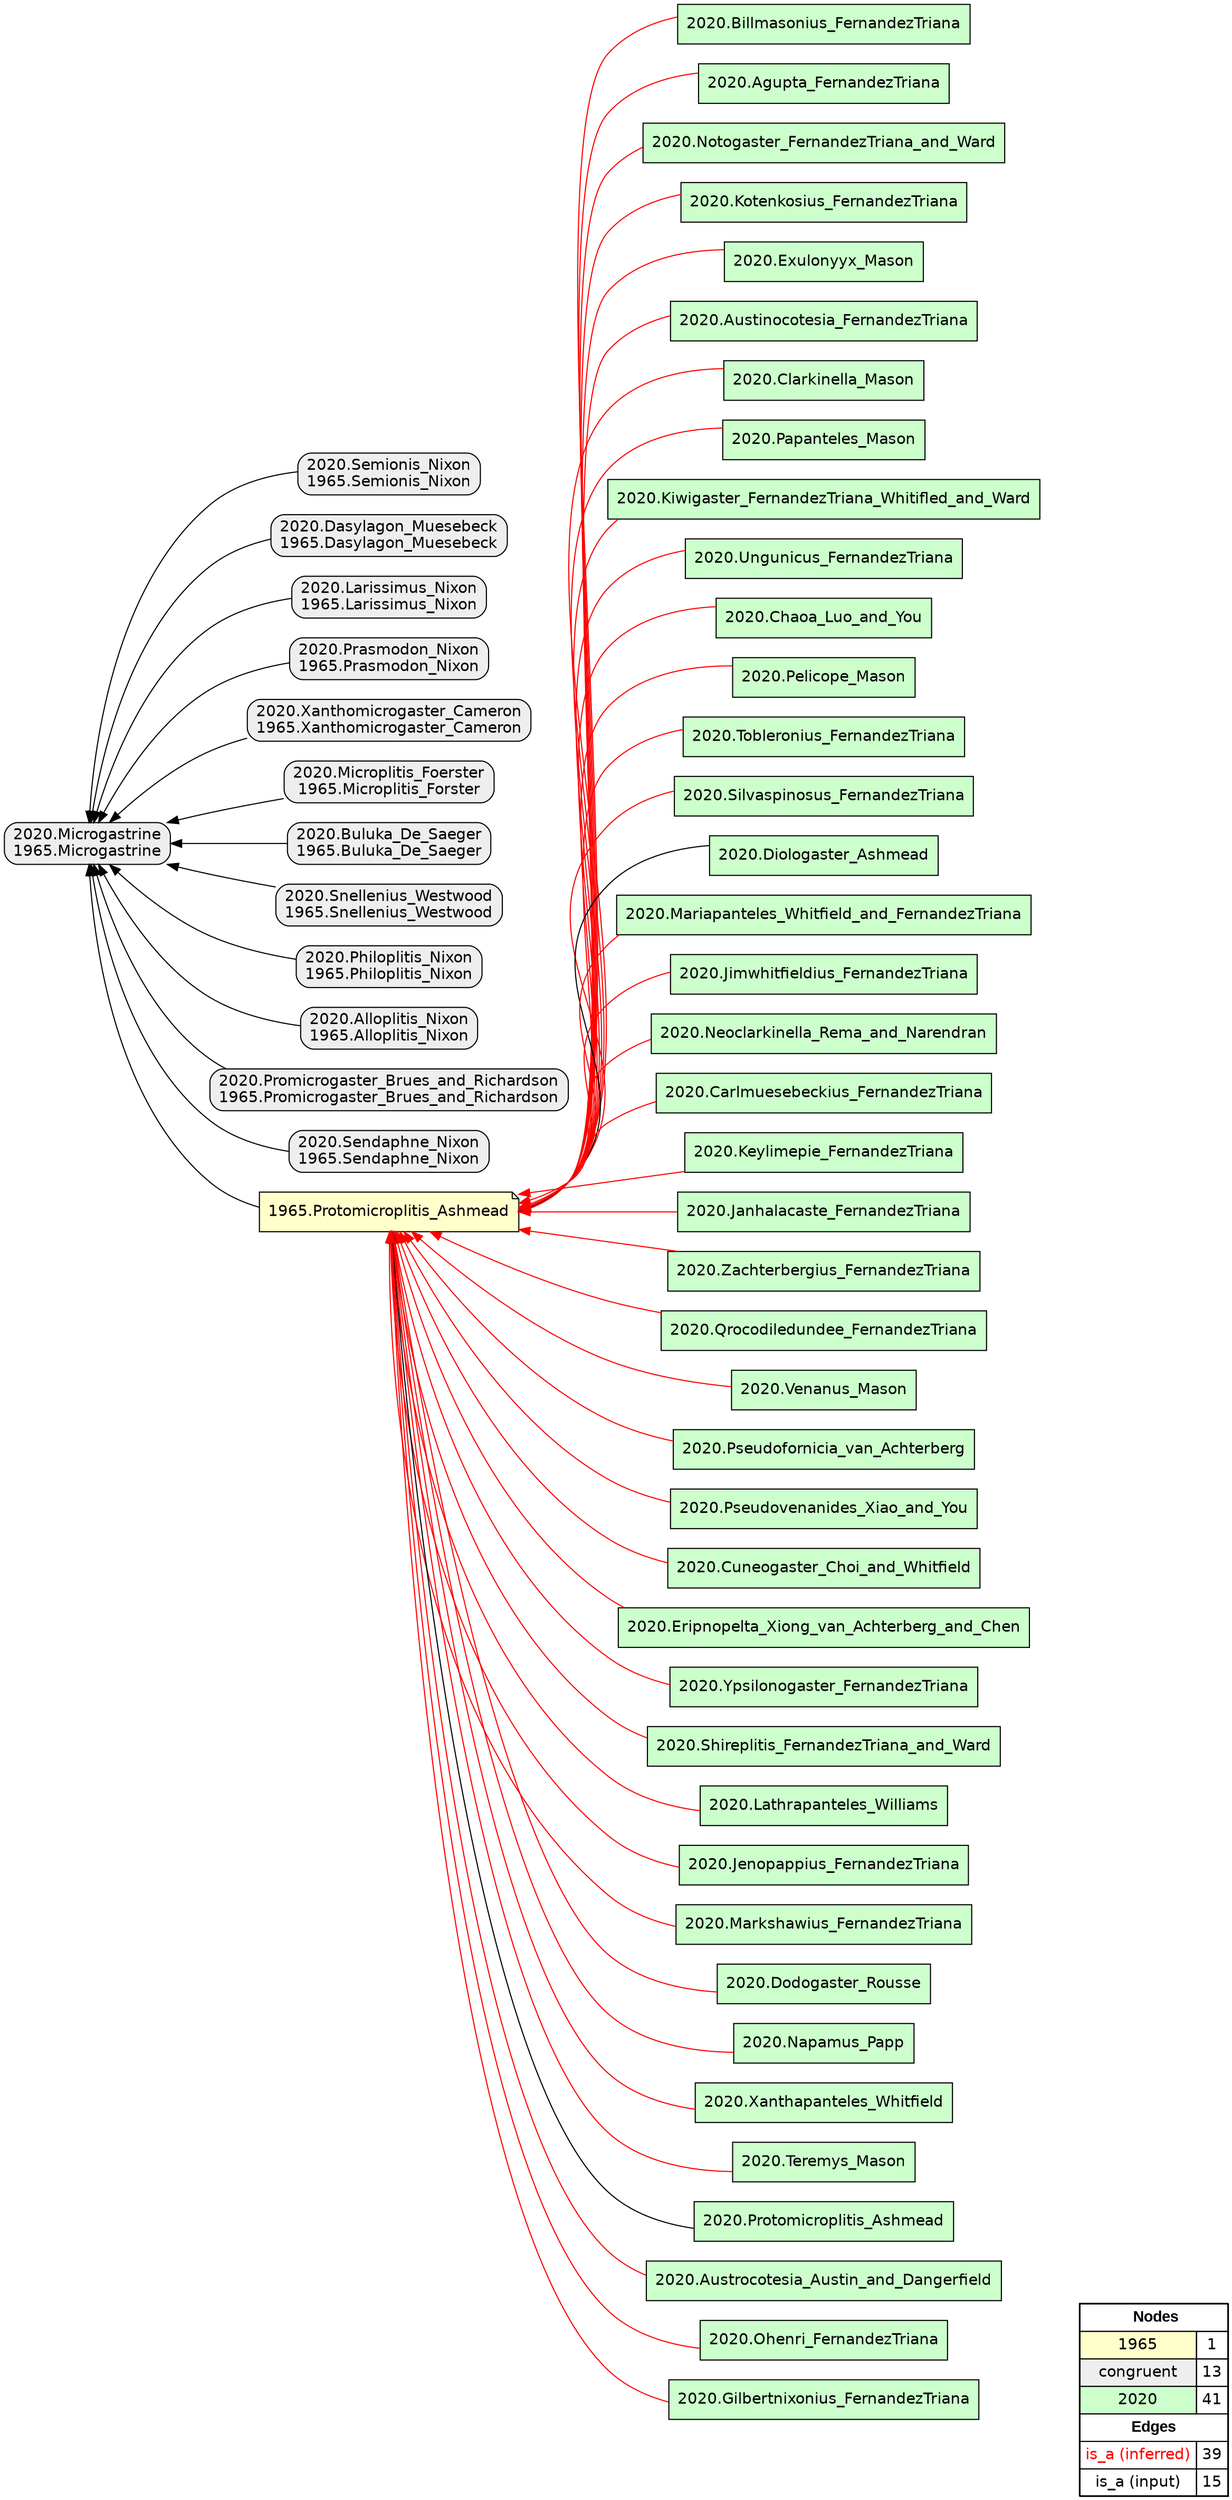 digraph{
rankdir=RL
node[shape=note style=filled fillcolor="#FFFFCC" fontname="helvetica"] 
"1965.Protomicroplitis_Ashmead"
node[shape=box style="filled,rounded" fillcolor="#EEEEEE" fontname="helvetica"] 
"2020.Semionis_Nixon\n1965.Semionis_Nixon"
"2020.Microgastrine\n1965.Microgastrine"
"2020.Dasylagon_Muesebeck\n1965.Dasylagon_Muesebeck"
"2020.Larissimus_Nixon\n1965.Larissimus_Nixon"
"2020.Prasmodon_Nixon\n1965.Prasmodon_Nixon"
"2020.Xanthomicrogaster_Cameron\n1965.Xanthomicrogaster_Cameron"
"2020.Microplitis_Foerster\n1965.Microplitis_Forster"
"2020.Buluka_De_Saeger\n1965.Buluka_De_Saeger"
"2020.Snellenius_Westwood\n1965.Snellenius_Westwood"
"2020.Philoplitis_Nixon\n1965.Philoplitis_Nixon"
"2020.Alloplitis_Nixon\n1965.Alloplitis_Nixon"
"2020.Promicrogaster_Brues_and_Richardson\n1965.Promicrogaster_Brues_and_Richardson"
"2020.Sendaphne_Nixon\n1965.Sendaphne_Nixon"
node[shape=box style=filled fillcolor="#CCFFCC" fontname="helvetica"] 
"2020.Billmasonius_FernandezTriana"
"2020.Agupta_FernandezTriana"
"2020.Notogaster_FernandezTriana_and_Ward"
"2020.Kotenkosius_FernandezTriana"
"2020.Exulonyyx_Mason"
"2020.Austinocotesia_FernandezTriana"
"2020.Clarkinella_Mason"
"2020.Papanteles_Mason"
"2020.Kiwigaster_FernandezTriana_Whitifled_and_Ward"
"2020.Ungunicus_FernandezTriana"
"2020.Chaoa_Luo_and_You"
"2020.Pelicope_Mason"
"2020.Tobleronius_FernandezTriana"
"2020.Silvaspinosus_FernandezTriana"
"2020.Diologaster_Ashmead"
"2020.Mariapanteles_Whitfield_and_FernandezTriana"
"2020.Jimwhitfieldius_FernandezTriana"
"2020.Neoclarkinella_Rema_and_Narendran"
"2020.Carlmuesebeckius_FernandezTriana"
"2020.Keylimepie_FernandezTriana"
"2020.Janhalacaste_FernandezTriana"
"2020.Zachterbergius_FernandezTriana"
"2020.Qrocodiledundee_FernandezTriana"
"2020.Venanus_Mason"
"2020.Pseudofornicia_van_Achterberg"
"2020.Pseudovenanides_Xiao_and_You"
"2020.Cuneogaster_Choi_and_Whitfield"
"2020.Eripnopelta_Xiong_van_Achterberg_and_Chen"
"2020.Ypsilonogaster_FernandezTriana"
"2020.Shireplitis_FernandezTriana_and_Ward"
"2020.Lathrapanteles_Williams"
"2020.Jenopappius_FernandezTriana"
"2020.Markshawius_FernandezTriana"
"2020.Dodogaster_Rousse"
"2020.Napamus_Papp"
"2020.Xanthapanteles_Whitfield"
"2020.Teremys_Mason"
"2020.Protomicroplitis_Ashmead"
"2020.Austrocotesia_Austin_and_Dangerfield"
"2020.Ohenri_FernandezTriana"
"2020.Gilbertnixonius_FernandezTriana"
edge[arrowhead=normal style=dotted color="#000000" constraint=true penwidth=1]
edge[arrowhead=normal style=solid color="#FF0000" constraint=true penwidth=1]
"2020.Ungunicus_FernandezTriana" -> "1965.Protomicroplitis_Ashmead"
"2020.Kotenkosius_FernandezTriana" -> "1965.Protomicroplitis_Ashmead"
"2020.Gilbertnixonius_FernandezTriana" -> "1965.Protomicroplitis_Ashmead"
"2020.Chaoa_Luo_and_You" -> "1965.Protomicroplitis_Ashmead"
"2020.Austinocotesia_FernandezTriana" -> "1965.Protomicroplitis_Ashmead"
"2020.Exulonyyx_Mason" -> "1965.Protomicroplitis_Ashmead"
"2020.Cuneogaster_Choi_and_Whitfield" -> "1965.Protomicroplitis_Ashmead"
"2020.Ohenri_FernandezTriana" -> "1965.Protomicroplitis_Ashmead"
"2020.Qrocodiledundee_FernandezTriana" -> "1965.Protomicroplitis_Ashmead"
"2020.Silvaspinosus_FernandezTriana" -> "1965.Protomicroplitis_Ashmead"
"2020.Shireplitis_FernandezTriana_and_Ward" -> "1965.Protomicroplitis_Ashmead"
"2020.Billmasonius_FernandezTriana" -> "1965.Protomicroplitis_Ashmead"
"2020.Teremys_Mason" -> "1965.Protomicroplitis_Ashmead"
"2020.Xanthapanteles_Whitfield" -> "1965.Protomicroplitis_Ashmead"
"2020.Jenopappius_FernandezTriana" -> "1965.Protomicroplitis_Ashmead"
"2020.Janhalacaste_FernandezTriana" -> "1965.Protomicroplitis_Ashmead"
"2020.Napamus_Papp" -> "1965.Protomicroplitis_Ashmead"
"2020.Keylimepie_FernandezTriana" -> "1965.Protomicroplitis_Ashmead"
"2020.Venanus_Mason" -> "1965.Protomicroplitis_Ashmead"
"2020.Austrocotesia_Austin_and_Dangerfield" -> "1965.Protomicroplitis_Ashmead"
"2020.Eripnopelta_Xiong_van_Achterberg_and_Chen" -> "1965.Protomicroplitis_Ashmead"
"2020.Zachterbergius_FernandezTriana" -> "1965.Protomicroplitis_Ashmead"
"2020.Papanteles_Mason" -> "1965.Protomicroplitis_Ashmead"
"2020.Kiwigaster_FernandezTriana_Whitifled_and_Ward" -> "1965.Protomicroplitis_Ashmead"
"2020.Lathrapanteles_Williams" -> "1965.Protomicroplitis_Ashmead"
"2020.Clarkinella_Mason" -> "1965.Protomicroplitis_Ashmead"
"2020.Pelicope_Mason" -> "1965.Protomicroplitis_Ashmead"
"2020.Pseudofornicia_van_Achterberg" -> "1965.Protomicroplitis_Ashmead"
"2020.Jimwhitfieldius_FernandezTriana" -> "1965.Protomicroplitis_Ashmead"
"2020.Ypsilonogaster_FernandezTriana" -> "1965.Protomicroplitis_Ashmead"
"2020.Markshawius_FernandezTriana" -> "1965.Protomicroplitis_Ashmead"
"2020.Dodogaster_Rousse" -> "1965.Protomicroplitis_Ashmead"
"2020.Notogaster_FernandezTriana_and_Ward" -> "1965.Protomicroplitis_Ashmead"
"2020.Pseudovenanides_Xiao_and_You" -> "1965.Protomicroplitis_Ashmead"
"2020.Mariapanteles_Whitfield_and_FernandezTriana" -> "1965.Protomicroplitis_Ashmead"
"2020.Carlmuesebeckius_FernandezTriana" -> "1965.Protomicroplitis_Ashmead"
"2020.Neoclarkinella_Rema_and_Narendran" -> "1965.Protomicroplitis_Ashmead"
"2020.Agupta_FernandezTriana" -> "1965.Protomicroplitis_Ashmead"
"2020.Tobleronius_FernandezTriana" -> "1965.Protomicroplitis_Ashmead"
edge[arrowhead=normal style=solid color="#000000" constraint=true penwidth=1]
"2020.Protomicroplitis_Ashmead" -> "1965.Protomicroplitis_Ashmead"
"2020.Alloplitis_Nixon\n1965.Alloplitis_Nixon" -> "2020.Microgastrine\n1965.Microgastrine"
"1965.Protomicroplitis_Ashmead" -> "2020.Microgastrine\n1965.Microgastrine"
"2020.Microplitis_Foerster\n1965.Microplitis_Forster" -> "2020.Microgastrine\n1965.Microgastrine"
"2020.Buluka_De_Saeger\n1965.Buluka_De_Saeger" -> "2020.Microgastrine\n1965.Microgastrine"
"2020.Prasmodon_Nixon\n1965.Prasmodon_Nixon" -> "2020.Microgastrine\n1965.Microgastrine"
"2020.Snellenius_Westwood\n1965.Snellenius_Westwood" -> "2020.Microgastrine\n1965.Microgastrine"
"2020.Philoplitis_Nixon\n1965.Philoplitis_Nixon" -> "2020.Microgastrine\n1965.Microgastrine"
"2020.Sendaphne_Nixon\n1965.Sendaphne_Nixon" -> "2020.Microgastrine\n1965.Microgastrine"
"2020.Promicrogaster_Brues_and_Richardson\n1965.Promicrogaster_Brues_and_Richardson" -> "2020.Microgastrine\n1965.Microgastrine"
"2020.Larissimus_Nixon\n1965.Larissimus_Nixon" -> "2020.Microgastrine\n1965.Microgastrine"
"2020.Diologaster_Ashmead" -> "1965.Protomicroplitis_Ashmead"
"2020.Xanthomicrogaster_Cameron\n1965.Xanthomicrogaster_Cameron" -> "2020.Microgastrine\n1965.Microgastrine"
"2020.Semionis_Nixon\n1965.Semionis_Nixon" -> "2020.Microgastrine\n1965.Microgastrine"
"2020.Dasylagon_Muesebeck\n1965.Dasylagon_Muesebeck" -> "2020.Microgastrine\n1965.Microgastrine"
node[shape=box] 
{rank=source Legend [fillcolor= white margin=0 label=< 
 <TABLE BORDER="0" CELLBORDER="1" CELLSPACING="0" CELLPADDING="4"> 
<TR> <TD COLSPAN="2"><font face="Arial Black"> Nodes</font></TD> </TR> 
<TR> 
 <TD bgcolor="#FFFFCC" fontname="helvetica">1965</TD> 
 <TD>1</TD> 
 </TR> 
<TR> 
 <TD bgcolor="#EEEEEE" fontname="helvetica">congruent</TD> 
 <TD>13</TD> 
 </TR> 
<TR> 
 <TD bgcolor="#CCFFCC" fontname="helvetica">2020</TD> 
 <TD>41</TD> 
 </TR> 
<TR> <TD COLSPAN="2"><font face = "Arial Black"> Edges </font></TD> </TR> 
<TR> 
 <TD><font color ="#FF0000">is_a (inferred)</font></TD><TD>39</TD>
</TR>
<TR> 
 <TD><font color ="#000000">is_a (input)</font></TD><TD>15</TD>
</TR>
</TABLE> 
 >] } 
}